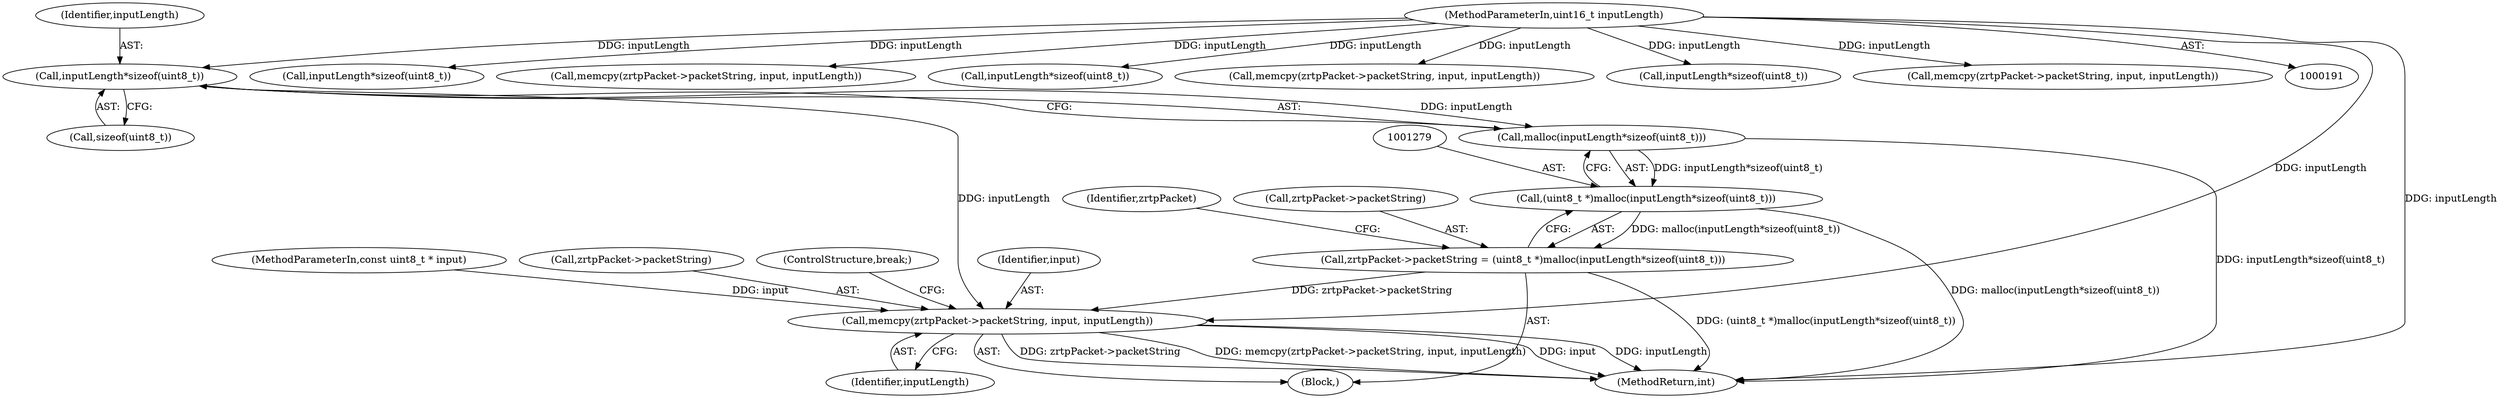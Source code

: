 digraph "0_bzrtp_bbb1e6e2f467ee4bd7b9a8c800e4f07343d7d99b@API" {
"1001281" [label="(Call,inputLength*sizeof(uint8_t))"];
"1000195" [label="(MethodParameterIn,uint16_t inputLength)"];
"1001280" [label="(Call,malloc(inputLength*sizeof(uint8_t)))"];
"1001278" [label="(Call,(uint8_t *)malloc(inputLength*sizeof(uint8_t)))"];
"1001274" [label="(Call,zrtpPacket->packetString = (uint8_t *)malloc(inputLength*sizeof(uint8_t)))"];
"1001285" [label="(Call,memcpy(zrtpPacket->packetString, input, inputLength))"];
"1000584" [label="(Call,inputLength*sizeof(uint8_t))"];
"1001286" [label="(Call,zrtpPacket->packetString)"];
"1000891" [label="(Call,memcpy(zrtpPacket->packetString, input, inputLength))"];
"1001287" [label="(Identifier,zrtpPacket)"];
"1001291" [label="(ControlStructure,break;)"];
"1000887" [label="(Call,inputLength*sizeof(uint8_t))"];
"1001275" [label="(Call,zrtpPacket->packetString)"];
"1001278" [label="(Call,(uint8_t *)malloc(inputLength*sizeof(uint8_t)))"];
"1001280" [label="(Call,malloc(inputLength*sizeof(uint8_t)))"];
"1001289" [label="(Identifier,input)"];
"1001282" [label="(Identifier,inputLength)"];
"1000588" [label="(Call,memcpy(zrtpPacket->packetString, input, inputLength))"];
"1001290" [label="(Identifier,inputLength)"];
"1001911" [label="(Call,inputLength*sizeof(uint8_t))"];
"1000900" [label="(Block,)"];
"1001274" [label="(Call,zrtpPacket->packetString = (uint8_t *)malloc(inputLength*sizeof(uint8_t)))"];
"1001283" [label="(Call,sizeof(uint8_t))"];
"1001281" [label="(Call,inputLength*sizeof(uint8_t))"];
"1001915" [label="(Call,memcpy(zrtpPacket->packetString, input, inputLength))"];
"1001966" [label="(MethodReturn,int)"];
"1000195" [label="(MethodParameterIn,uint16_t inputLength)"];
"1001285" [label="(Call,memcpy(zrtpPacket->packetString, input, inputLength))"];
"1000194" [label="(MethodParameterIn,const uint8_t * input)"];
"1001281" -> "1001280"  [label="AST: "];
"1001281" -> "1001283"  [label="CFG: "];
"1001282" -> "1001281"  [label="AST: "];
"1001283" -> "1001281"  [label="AST: "];
"1001280" -> "1001281"  [label="CFG: "];
"1001281" -> "1001280"  [label="DDG: inputLength"];
"1000195" -> "1001281"  [label="DDG: inputLength"];
"1001281" -> "1001285"  [label="DDG: inputLength"];
"1000195" -> "1000191"  [label="AST: "];
"1000195" -> "1001966"  [label="DDG: inputLength"];
"1000195" -> "1000584"  [label="DDG: inputLength"];
"1000195" -> "1000588"  [label="DDG: inputLength"];
"1000195" -> "1000887"  [label="DDG: inputLength"];
"1000195" -> "1000891"  [label="DDG: inputLength"];
"1000195" -> "1001285"  [label="DDG: inputLength"];
"1000195" -> "1001911"  [label="DDG: inputLength"];
"1000195" -> "1001915"  [label="DDG: inputLength"];
"1001280" -> "1001278"  [label="AST: "];
"1001278" -> "1001280"  [label="CFG: "];
"1001280" -> "1001966"  [label="DDG: inputLength*sizeof(uint8_t)"];
"1001280" -> "1001278"  [label="DDG: inputLength*sizeof(uint8_t)"];
"1001278" -> "1001274"  [label="AST: "];
"1001279" -> "1001278"  [label="AST: "];
"1001274" -> "1001278"  [label="CFG: "];
"1001278" -> "1001966"  [label="DDG: malloc(inputLength*sizeof(uint8_t))"];
"1001278" -> "1001274"  [label="DDG: malloc(inputLength*sizeof(uint8_t))"];
"1001274" -> "1000900"  [label="AST: "];
"1001275" -> "1001274"  [label="AST: "];
"1001287" -> "1001274"  [label="CFG: "];
"1001274" -> "1001966"  [label="DDG: (uint8_t *)malloc(inputLength*sizeof(uint8_t))"];
"1001274" -> "1001285"  [label="DDG: zrtpPacket->packetString"];
"1001285" -> "1000900"  [label="AST: "];
"1001285" -> "1001290"  [label="CFG: "];
"1001286" -> "1001285"  [label="AST: "];
"1001289" -> "1001285"  [label="AST: "];
"1001290" -> "1001285"  [label="AST: "];
"1001291" -> "1001285"  [label="CFG: "];
"1001285" -> "1001966"  [label="DDG: inputLength"];
"1001285" -> "1001966"  [label="DDG: zrtpPacket->packetString"];
"1001285" -> "1001966"  [label="DDG: memcpy(zrtpPacket->packetString, input, inputLength)"];
"1001285" -> "1001966"  [label="DDG: input"];
"1000194" -> "1001285"  [label="DDG: input"];
}
